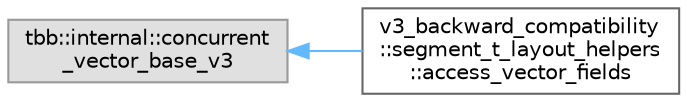 digraph "类继承关系图"
{
 // LATEX_PDF_SIZE
  bgcolor="transparent";
  edge [fontname=Helvetica,fontsize=10,labelfontname=Helvetica,labelfontsize=10];
  node [fontname=Helvetica,fontsize=10,shape=box,height=0.2,width=0.4];
  rankdir="LR";
  Node0 [id="Node000000",label="tbb::internal::concurrent\l_vector_base_v3",height=0.2,width=0.4,color="grey60", fillcolor="#E0E0E0", style="filled",tooltip=" "];
  Node0 -> Node1 [id="edge7099_Node000000_Node000001",dir="back",color="steelblue1",style="solid",tooltip=" "];
  Node1 [id="Node000001",label="v3_backward_compatibility\l::segment_t_layout_helpers\l::access_vector_fields",height=0.2,width=0.4,color="grey40", fillcolor="white", style="filled",URL="$structv3__backward__compatibility_1_1segment__t__layout__helpers_1_1access__vector__fields.html",tooltip=" "];
}
